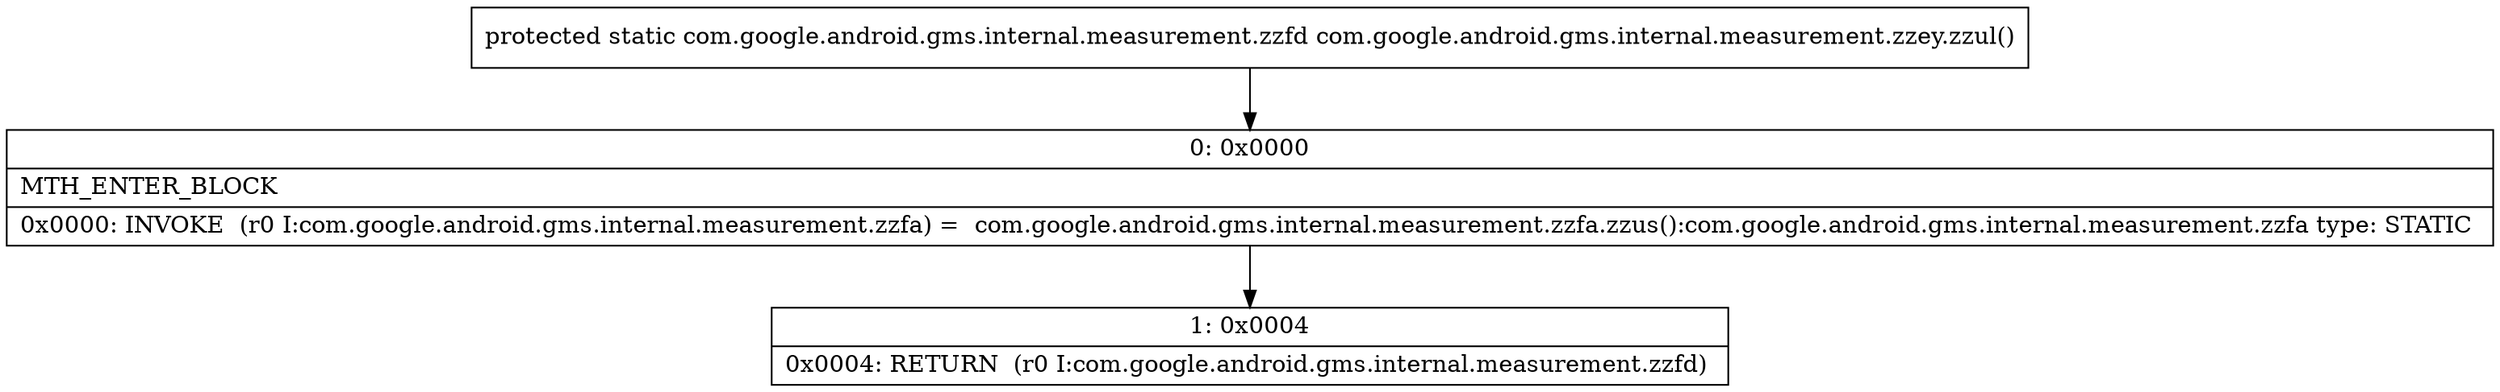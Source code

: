 digraph "CFG forcom.google.android.gms.internal.measurement.zzey.zzul()Lcom\/google\/android\/gms\/internal\/measurement\/zzfd;" {
Node_0 [shape=record,label="{0\:\ 0x0000|MTH_ENTER_BLOCK\l|0x0000: INVOKE  (r0 I:com.google.android.gms.internal.measurement.zzfa) =  com.google.android.gms.internal.measurement.zzfa.zzus():com.google.android.gms.internal.measurement.zzfa type: STATIC \l}"];
Node_1 [shape=record,label="{1\:\ 0x0004|0x0004: RETURN  (r0 I:com.google.android.gms.internal.measurement.zzfd) \l}"];
MethodNode[shape=record,label="{protected static com.google.android.gms.internal.measurement.zzfd com.google.android.gms.internal.measurement.zzey.zzul() }"];
MethodNode -> Node_0;
Node_0 -> Node_1;
}

